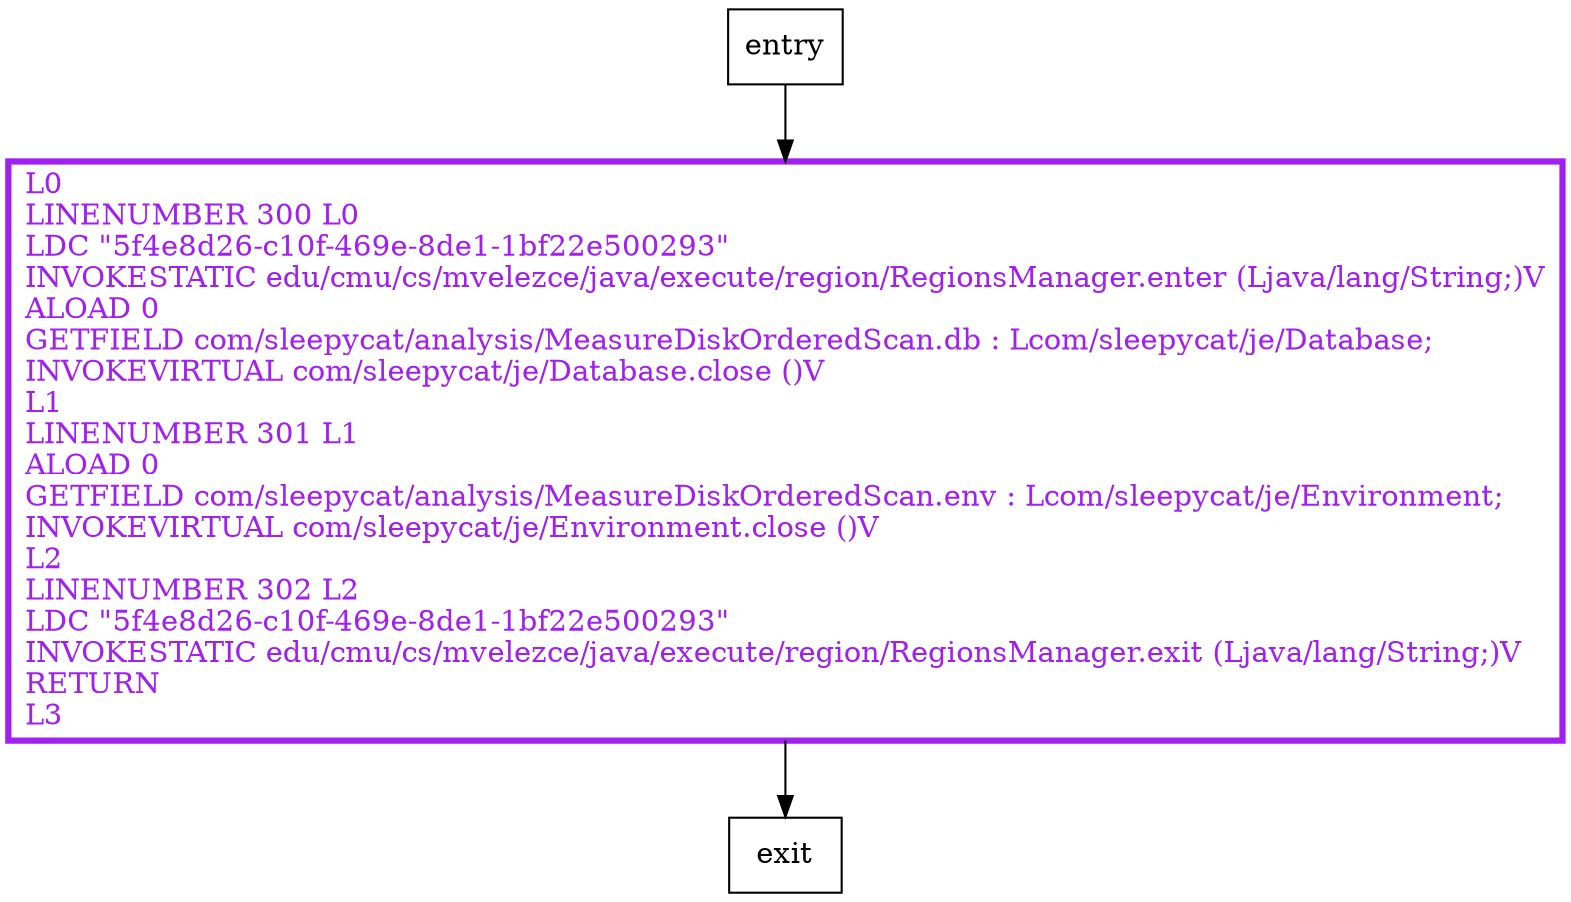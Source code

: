 digraph close {
node [shape=record];
1761589354 [label="L0\lLINENUMBER 300 L0\lLDC \"5f4e8d26-c10f-469e-8de1-1bf22e500293\"\lINVOKESTATIC edu/cmu/cs/mvelezce/java/execute/region/RegionsManager.enter (Ljava/lang/String;)V\lALOAD 0\lGETFIELD com/sleepycat/analysis/MeasureDiskOrderedScan.db : Lcom/sleepycat/je/Database;\lINVOKEVIRTUAL com/sleepycat/je/Database.close ()V\lL1\lLINENUMBER 301 L1\lALOAD 0\lGETFIELD com/sleepycat/analysis/MeasureDiskOrderedScan.env : Lcom/sleepycat/je/Environment;\lINVOKEVIRTUAL com/sleepycat/je/Environment.close ()V\lL2\lLINENUMBER 302 L2\lLDC \"5f4e8d26-c10f-469e-8de1-1bf22e500293\"\lINVOKESTATIC edu/cmu/cs/mvelezce/java/execute/region/RegionsManager.exit (Ljava/lang/String;)V\lRETURN\lL3\l"];
entry;
exit;
entry -> 1761589354
1761589354 -> exit
1761589354[fontcolor="purple", penwidth=3, color="purple"];
}
